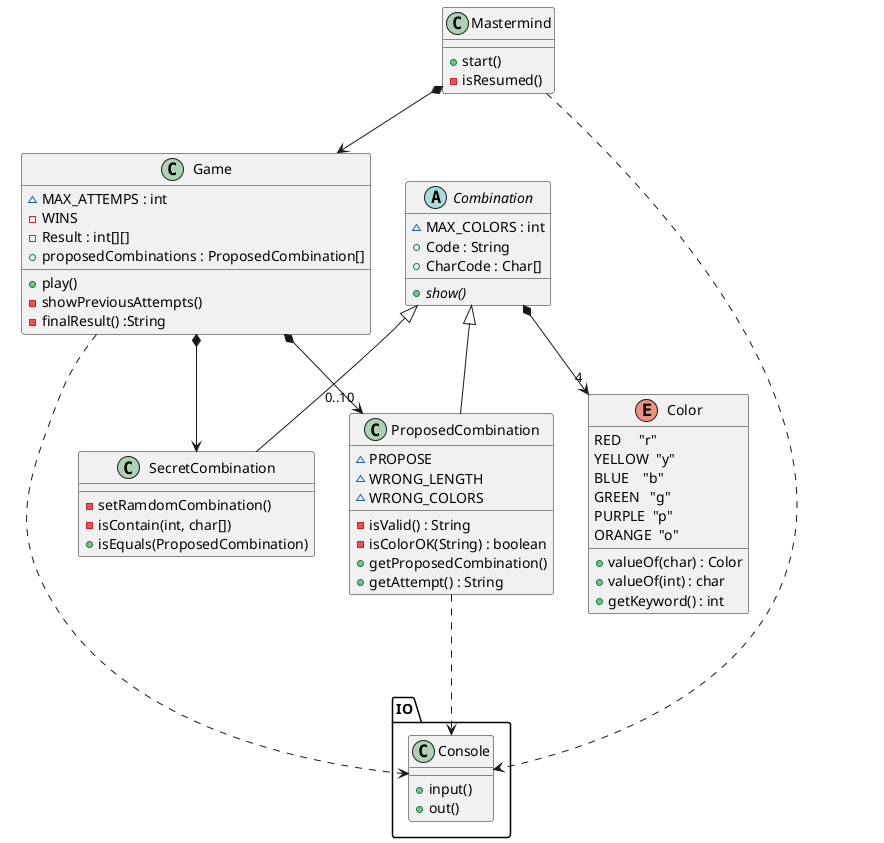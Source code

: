 @startuml Mastermind
class Mastermind{
  + start()
  - isResumed()
}
Mastermind *--> Game
class Game{
    ~ MAX_ATTEMPS : int
    - WINS
    - Result : int[][]
    + proposedCombinations : ProposedCombination[]
    + play()
    - showPreviousAttempts()
    - finalResult() :String
}
Game *--> SecretCombination
Game *--> "0..10" ProposedCombination

abstract class Combination{
    ~ MAX_COLORS : int
    + Code : String
    + CharCode : Char[]
    {abstract} + show()
}
Combination *--> "4" Color
enum Color{
    RED     "r"
    YELLOW  "y"
    BLUE    "b"
    GREEN   "g"
    PURPLE  "p"
    ORANGE  "o"
    + valueOf(char) : Color
    + valueOf(int) : char
    + getKeyword() : int
}
Combination <|-- SecretCombination
Combination <|-- ProposedCombination
Class SecretCombination{
    - setRamdomCombination()
    - isContain(int, char[])
    + isEquals(ProposedCombination)
}
Class ProposedCombination{
    ~ PROPOSE
    ~ WRONG_LENGTH
    ~ WRONG_COLORS
    - isValid() : String
    - isColorOK(String) : boolean
    + getProposedCombination()
    + getAttempt() : String
}

package IO{
    Class Console{
        + input()
        + out()
    }
}
Game ...> Console
Mastermind ...> Console
ProposedCombination ...> Console
@enduml
